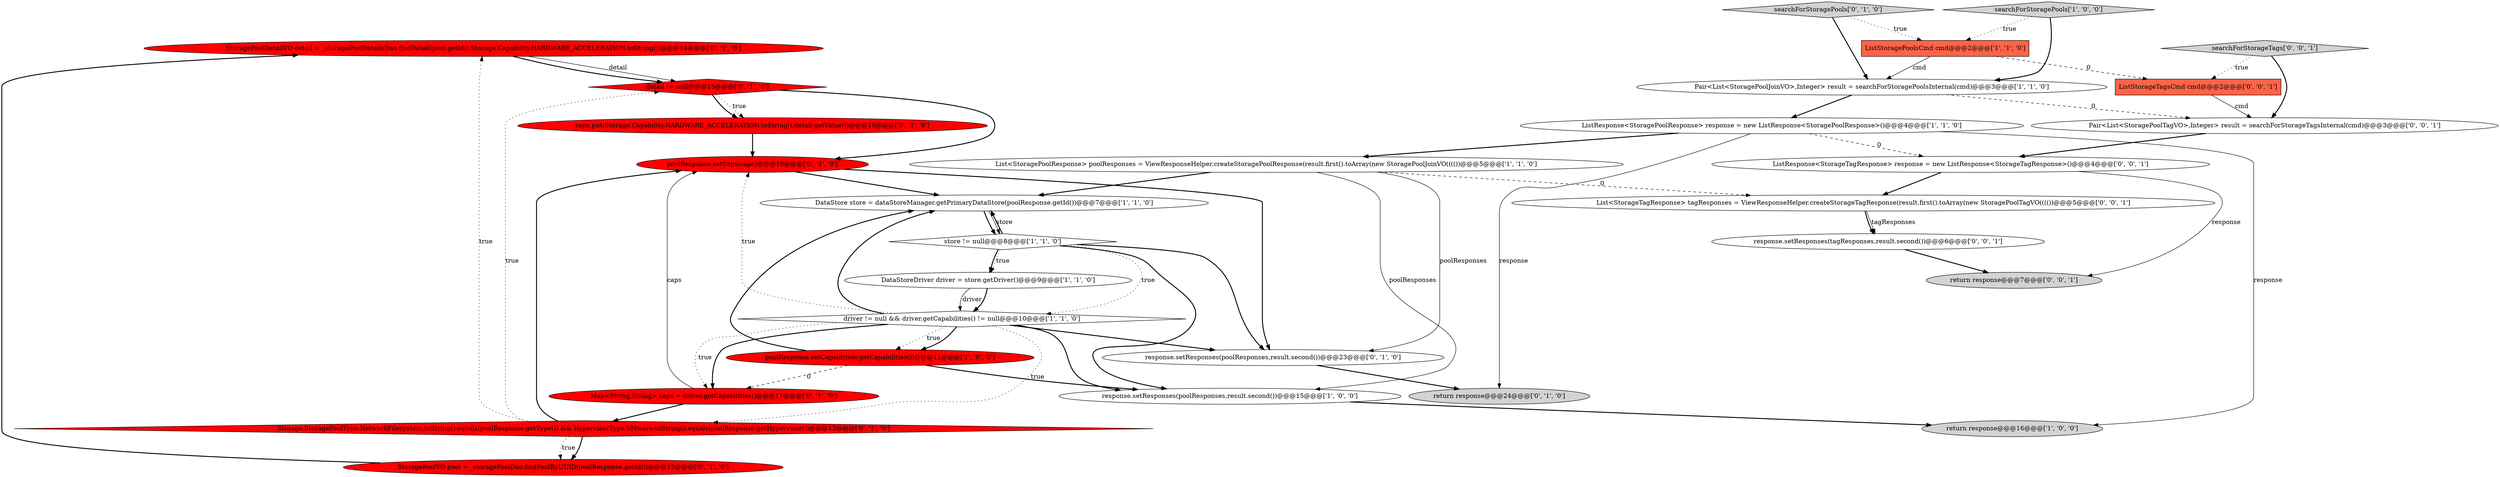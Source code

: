digraph {
20 [style = filled, label = "StoragePoolDetailVO detail = _storagePoolDetailsDao.findDetail(pool.getId(),Storage.Capability.HARDWARE_ACCELERATION.toString())@@@14@@@['0', '1', '0']", fillcolor = red, shape = ellipse image = "AAA1AAABBB2BBB"];
25 [style = filled, label = "response.setResponses(tagResponses,result.second())@@@6@@@['0', '0', '1']", fillcolor = white, shape = ellipse image = "AAA0AAABBB3BBB"];
11 [style = filled, label = "ListStoragePoolsCmd cmd@@@2@@@['1', '1', '0']", fillcolor = tomato, shape = box image = "AAA0AAABBB1BBB"];
15 [style = filled, label = "StoragePoolVO pool = _storagePoolDao.findPoolByUUID(poolResponse.getId())@@@13@@@['0', '1', '0']", fillcolor = red, shape = ellipse image = "AAA1AAABBB2BBB"];
5 [style = filled, label = "ListResponse<StoragePoolResponse> response = new ListResponse<StoragePoolResponse>()@@@4@@@['1', '1', '0']", fillcolor = white, shape = ellipse image = "AAA0AAABBB1BBB"];
19 [style = filled, label = "response.setResponses(poolResponses,result.second())@@@23@@@['0', '1', '0']", fillcolor = white, shape = ellipse image = "AAA0AAABBB2BBB"];
23 [style = filled, label = "ListStorageTagsCmd cmd@@@2@@@['0', '0', '1']", fillcolor = tomato, shape = box image = "AAA0AAABBB3BBB"];
22 [style = filled, label = "searchForStorageTags['0', '0', '1']", fillcolor = lightgray, shape = diamond image = "AAA0AAABBB3BBB"];
24 [style = filled, label = "Pair<List<StoragePoolTagVO>,Integer> result = searchForStorageTagsInternal(cmd)@@@3@@@['0', '0', '1']", fillcolor = white, shape = ellipse image = "AAA0AAABBB3BBB"];
1 [style = filled, label = "response.setResponses(poolResponses,result.second())@@@15@@@['1', '0', '0']", fillcolor = white, shape = ellipse image = "AAA0AAABBB1BBB"];
2 [style = filled, label = "searchForStoragePools['1', '0', '0']", fillcolor = lightgray, shape = diamond image = "AAA0AAABBB1BBB"];
8 [style = filled, label = "store != null@@@8@@@['1', '1', '0']", fillcolor = white, shape = diamond image = "AAA0AAABBB1BBB"];
9 [style = filled, label = "DataStoreDriver driver = store.getDriver()@@@9@@@['1', '1', '0']", fillcolor = white, shape = ellipse image = "AAA0AAABBB1BBB"];
27 [style = filled, label = "ListResponse<StorageTagResponse> response = new ListResponse<StorageTagResponse>()@@@4@@@['0', '0', '1']", fillcolor = white, shape = ellipse image = "AAA0AAABBB3BBB"];
0 [style = filled, label = "return response@@@16@@@['1', '0', '0']", fillcolor = lightgray, shape = ellipse image = "AAA0AAABBB1BBB"];
18 [style = filled, label = "Map<String,String> caps = driver.getCapabilities()@@@11@@@['0', '1', '0']", fillcolor = red, shape = ellipse image = "AAA1AAABBB2BBB"];
10 [style = filled, label = "poolResponse.setCaps(driver.getCapabilities())@@@11@@@['1', '0', '0']", fillcolor = red, shape = ellipse image = "AAA1AAABBB1BBB"];
14 [style = filled, label = "detail != null@@@15@@@['0', '1', '0']", fillcolor = red, shape = diamond image = "AAA1AAABBB2BBB"];
16 [style = filled, label = "poolResponse.setCaps(caps)@@@19@@@['0', '1', '0']", fillcolor = red, shape = ellipse image = "AAA1AAABBB2BBB"];
13 [style = filled, label = "searchForStoragePools['0', '1', '0']", fillcolor = lightgray, shape = diamond image = "AAA0AAABBB2BBB"];
12 [style = filled, label = "Storage.StoragePoolType.NetworkFilesystem.toString().equals(poolResponse.getType()) && HypervisorType.VMware.toString().equals(poolResponse.getHypervisor())@@@12@@@['0', '1', '0']", fillcolor = red, shape = diamond image = "AAA1AAABBB2BBB"];
21 [style = filled, label = "caps.put(Storage.Capability.HARDWARE_ACCELERATION.toString(),detail.getValue())@@@16@@@['0', '1', '0']", fillcolor = red, shape = ellipse image = "AAA1AAABBB2BBB"];
17 [style = filled, label = "return response@@@24@@@['0', '1', '0']", fillcolor = lightgray, shape = ellipse image = "AAA0AAABBB2BBB"];
26 [style = filled, label = "List<StorageTagResponse> tagResponses = ViewResponseHelper.createStorageTagResponse(result.first().toArray(new StoragePoolTagVO(((())@@@5@@@['0', '0', '1']", fillcolor = white, shape = ellipse image = "AAA0AAABBB3BBB"];
3 [style = filled, label = "driver != null && driver.getCapabilities() != null@@@10@@@['1', '1', '0']", fillcolor = white, shape = diamond image = "AAA0AAABBB1BBB"];
6 [style = filled, label = "List<StoragePoolResponse> poolResponses = ViewResponseHelper.createStoragePoolResponse(result.first().toArray(new StoragePoolJoinVO(((())@@@5@@@['1', '1', '0']", fillcolor = white, shape = ellipse image = "AAA0AAABBB1BBB"];
28 [style = filled, label = "return response@@@7@@@['0', '0', '1']", fillcolor = lightgray, shape = ellipse image = "AAA0AAABBB3BBB"];
4 [style = filled, label = "Pair<List<StoragePoolJoinVO>,Integer> result = searchForStoragePoolsInternal(cmd)@@@3@@@['1', '1', '0']", fillcolor = white, shape = ellipse image = "AAA0AAABBB1BBB"];
7 [style = filled, label = "DataStore store = dataStoreManager.getPrimaryDataStore(poolResponse.getId())@@@7@@@['1', '1', '0']", fillcolor = white, shape = ellipse image = "AAA0AAABBB1BBB"];
14->16 [style = bold, label=""];
25->28 [style = bold, label=""];
22->23 [style = dotted, label="true"];
3->1 [style = bold, label=""];
8->19 [style = bold, label=""];
26->25 [style = bold, label=""];
3->10 [style = dotted, label="true"];
12->15 [style = bold, label=""];
16->7 [style = bold, label=""];
9->3 [style = solid, label="driver"];
18->12 [style = bold, label=""];
12->15 [style = dotted, label="true"];
11->23 [style = dashed, label="0"];
20->14 [style = bold, label=""];
7->8 [style = solid, label="store"];
1->0 [style = bold, label=""];
12->16 [style = bold, label=""];
19->17 [style = bold, label=""];
26->25 [style = solid, label="tagResponses"];
16->19 [style = bold, label=""];
7->8 [style = bold, label=""];
2->4 [style = bold, label=""];
10->7 [style = bold, label=""];
8->3 [style = dotted, label="true"];
8->7 [style = bold, label=""];
10->18 [style = dashed, label="0"];
3->18 [style = bold, label=""];
20->14 [style = solid, label="detail"];
18->16 [style = solid, label="caps"];
2->11 [style = dotted, label="true"];
8->1 [style = bold, label=""];
3->10 [style = bold, label=""];
12->14 [style = dotted, label="true"];
5->27 [style = dashed, label="0"];
14->21 [style = dotted, label="true"];
27->26 [style = bold, label=""];
12->20 [style = dotted, label="true"];
5->6 [style = bold, label=""];
3->19 [style = bold, label=""];
3->7 [style = bold, label=""];
6->1 [style = solid, label="poolResponses"];
6->26 [style = dashed, label="0"];
15->20 [style = bold, label=""];
3->12 [style = dotted, label="true"];
3->18 [style = dotted, label="true"];
11->4 [style = solid, label="cmd"];
8->9 [style = bold, label=""];
6->19 [style = solid, label="poolResponses"];
21->16 [style = bold, label=""];
9->3 [style = bold, label=""];
27->28 [style = solid, label="response"];
5->0 [style = solid, label="response"];
13->11 [style = dotted, label="true"];
8->9 [style = dotted, label="true"];
22->24 [style = bold, label=""];
4->24 [style = dashed, label="0"];
3->16 [style = dotted, label="true"];
6->7 [style = bold, label=""];
5->17 [style = solid, label="response"];
10->1 [style = bold, label=""];
4->5 [style = bold, label=""];
24->27 [style = bold, label=""];
14->21 [style = bold, label=""];
23->24 [style = solid, label="cmd"];
13->4 [style = bold, label=""];
}
